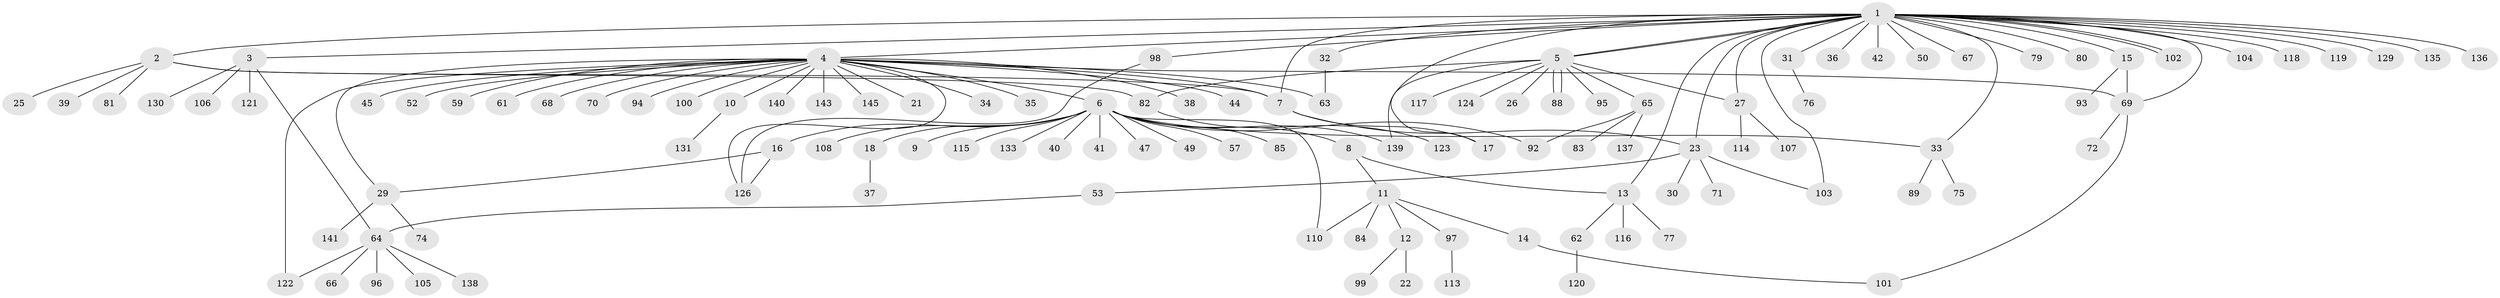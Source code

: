 // original degree distribution, {32: 0.00684931506849315, 6: 0.02054794520547945, 3: 0.1232876712328767, 19: 0.00684931506849315, 13: 0.00684931506849315, 18: 0.00684931506849315, 1: 0.5821917808219178, 2: 0.18493150684931506, 7: 0.02054794520547945, 4: 0.03424657534246575, 10: 0.00684931506849315}
// Generated by graph-tools (version 1.1) at 2025/11/02/27/25 16:11:15]
// undirected, 116 vertices, 139 edges
graph export_dot {
graph [start="1"]
  node [color=gray90,style=filled];
  1 [super="+109"];
  2;
  3 [super="+19"];
  4 [super="+28"];
  5 [super="+128"];
  6 [super="+43"];
  7 [super="+20"];
  8;
  9;
  10;
  11 [super="+112"];
  12 [super="+56"];
  13 [super="+55"];
  14 [super="+24"];
  15 [super="+58"];
  16 [super="+48"];
  17;
  18;
  21;
  22 [super="+54"];
  23 [super="+87"];
  25 [super="+111"];
  26;
  27 [super="+73"];
  29 [super="+51"];
  30;
  31;
  32;
  33 [super="+60"];
  34;
  35 [super="+46"];
  36;
  37;
  38;
  39 [super="+91"];
  40;
  41;
  42;
  44;
  45;
  47 [super="+142"];
  49;
  50;
  52;
  53 [super="+90"];
  57;
  59 [super="+86"];
  61;
  62;
  63;
  64 [super="+78"];
  65;
  66;
  67;
  68;
  69 [super="+125"];
  70;
  71;
  72;
  74;
  75;
  76;
  77;
  79;
  80;
  81;
  82;
  83;
  84;
  85;
  88;
  89;
  92;
  93 [super="+134"];
  94;
  95;
  96;
  97;
  98 [super="+144"];
  99;
  100;
  101;
  102;
  103 [super="+127"];
  104;
  105;
  106;
  107;
  108;
  110;
  113;
  114;
  115;
  116;
  117;
  118;
  119;
  120;
  121;
  122 [super="+132"];
  123;
  124;
  126;
  129 [super="+146"];
  130;
  131;
  133;
  135;
  136;
  137;
  138;
  139;
  140;
  141;
  143;
  145;
  1 -- 2;
  1 -- 3;
  1 -- 4;
  1 -- 5;
  1 -- 5;
  1 -- 7;
  1 -- 13;
  1 -- 15 [weight=2];
  1 -- 17;
  1 -- 23;
  1 -- 31;
  1 -- 32;
  1 -- 33;
  1 -- 36;
  1 -- 42;
  1 -- 50;
  1 -- 67;
  1 -- 79;
  1 -- 80;
  1 -- 98;
  1 -- 102;
  1 -- 102;
  1 -- 104;
  1 -- 118;
  1 -- 119;
  1 -- 129;
  1 -- 135;
  1 -- 27;
  1 -- 69;
  1 -- 136;
  1 -- 103 [weight=2];
  2 -- 7;
  2 -- 25;
  2 -- 39;
  2 -- 81;
  2 -- 82;
  3 -- 130;
  3 -- 64;
  3 -- 121;
  3 -- 106;
  4 -- 6;
  4 -- 7;
  4 -- 10;
  4 -- 21;
  4 -- 29;
  4 -- 34;
  4 -- 44;
  4 -- 45;
  4 -- 52;
  4 -- 63;
  4 -- 94;
  4 -- 100;
  4 -- 122;
  4 -- 140;
  4 -- 143;
  4 -- 35;
  4 -- 68;
  4 -- 38;
  4 -- 70;
  4 -- 145;
  4 -- 59;
  4 -- 61;
  4 -- 126;
  4 -- 69;
  5 -- 26;
  5 -- 27;
  5 -- 65;
  5 -- 82;
  5 -- 88;
  5 -- 88;
  5 -- 95;
  5 -- 117;
  5 -- 124;
  5 -- 139;
  6 -- 8;
  6 -- 9;
  6 -- 16;
  6 -- 18;
  6 -- 40;
  6 -- 41;
  6 -- 47;
  6 -- 49;
  6 -- 85;
  6 -- 92;
  6 -- 108;
  6 -- 110;
  6 -- 115;
  6 -- 133;
  6 -- 139;
  6 -- 57;
  6 -- 33;
  7 -- 17;
  7 -- 23;
  8 -- 11;
  8 -- 13;
  10 -- 131;
  11 -- 12;
  11 -- 14;
  11 -- 84;
  11 -- 97;
  11 -- 110;
  12 -- 22;
  12 -- 99;
  13 -- 62;
  13 -- 77;
  13 -- 116;
  14 -- 101;
  15 -- 69;
  15 -- 93;
  16 -- 126;
  16 -- 29;
  18 -- 37;
  23 -- 30;
  23 -- 53;
  23 -- 71;
  23 -- 103;
  27 -- 114;
  27 -- 107;
  29 -- 141;
  29 -- 74;
  31 -- 76;
  32 -- 63;
  33 -- 89;
  33 -- 75;
  53 -- 64;
  62 -- 120;
  64 -- 66;
  64 -- 105;
  64 -- 122;
  64 -- 138;
  64 -- 96;
  65 -- 83;
  65 -- 92;
  65 -- 137;
  69 -- 72;
  69 -- 101;
  82 -- 123;
  97 -- 113;
  98 -- 126;
}
